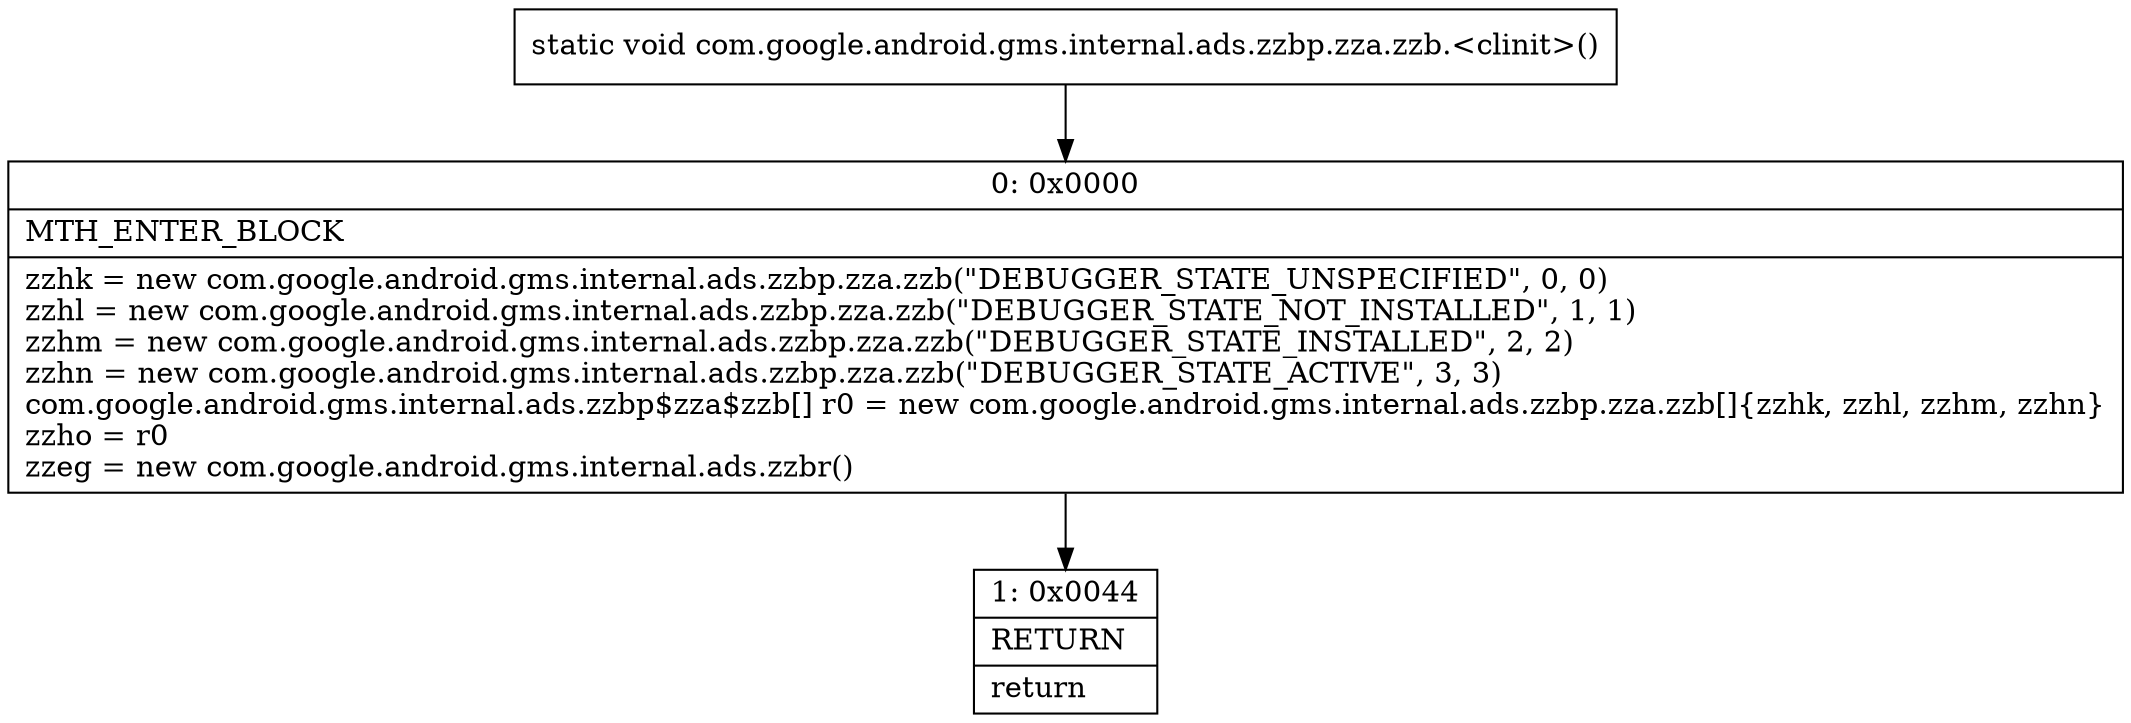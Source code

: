 digraph "CFG forcom.google.android.gms.internal.ads.zzbp.zza.zzb.\<clinit\>()V" {
Node_0 [shape=record,label="{0\:\ 0x0000|MTH_ENTER_BLOCK\l|zzhk = new com.google.android.gms.internal.ads.zzbp.zza.zzb(\"DEBUGGER_STATE_UNSPECIFIED\", 0, 0)\lzzhl = new com.google.android.gms.internal.ads.zzbp.zza.zzb(\"DEBUGGER_STATE_NOT_INSTALLED\", 1, 1)\lzzhm = new com.google.android.gms.internal.ads.zzbp.zza.zzb(\"DEBUGGER_STATE_INSTALLED\", 2, 2)\lzzhn = new com.google.android.gms.internal.ads.zzbp.zza.zzb(\"DEBUGGER_STATE_ACTIVE\", 3, 3)\lcom.google.android.gms.internal.ads.zzbp$zza$zzb[] r0 = new com.google.android.gms.internal.ads.zzbp.zza.zzb[]\{zzhk, zzhl, zzhm, zzhn\}\lzzho = r0\lzzeg = new com.google.android.gms.internal.ads.zzbr()\l}"];
Node_1 [shape=record,label="{1\:\ 0x0044|RETURN\l|return\l}"];
MethodNode[shape=record,label="{static void com.google.android.gms.internal.ads.zzbp.zza.zzb.\<clinit\>() }"];
MethodNode -> Node_0;
Node_0 -> Node_1;
}


